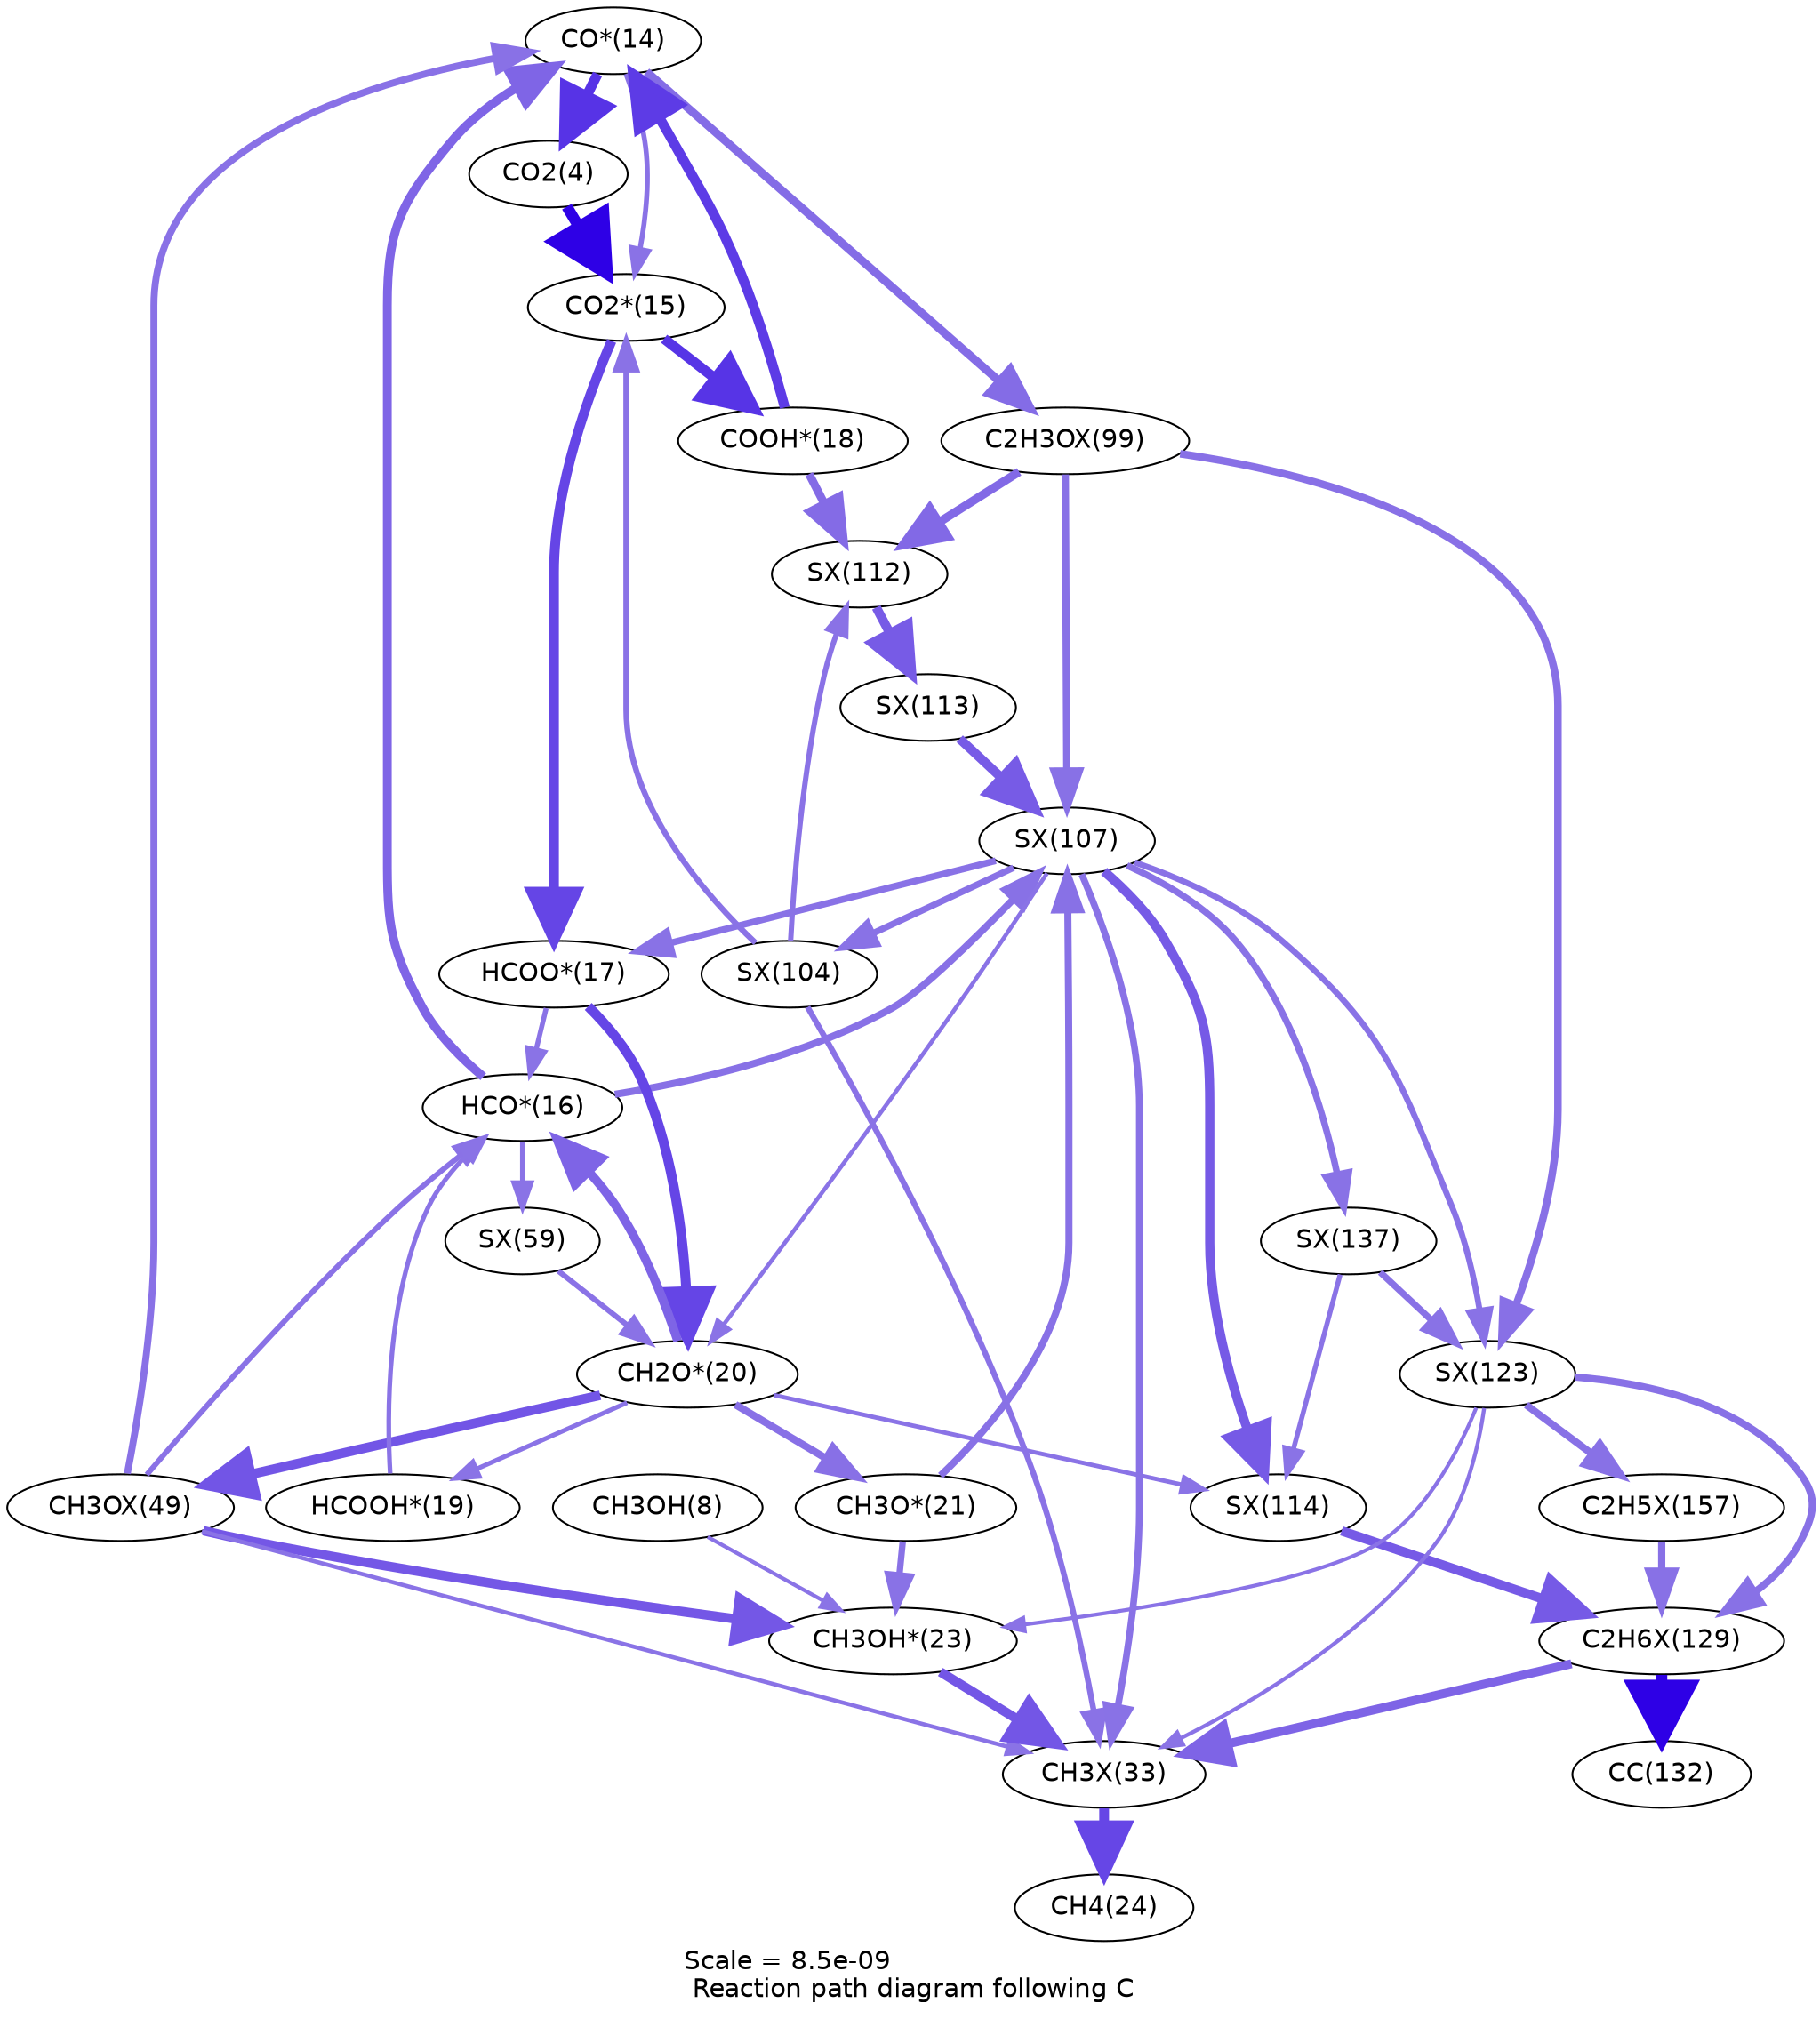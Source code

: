 digraph reaction_paths {
center=1;
s18 -> s4[fontname="Helvetica", penwidth=5.44, arrowsize=2.72, color="0.7, 0.775, 0.9"
];
s18 -> s19[fontname="Helvetica", penwidth=2.7, arrowsize=1.35, color="0.7, 0.501, 0.9"
];
s22 -> s18[fontname="Helvetica", penwidth=5.38, arrowsize=2.69, color="0.7, 0.741, 0.9"
];
s20 -> s18[fontname="Helvetica", penwidth=4.76, arrowsize=2.38, color="0.7, 0.558, 0.9"
];
s29 -> s18[fontname="Helvetica", penwidth=3.77, arrowsize=1.88, color="0.7, 0.506, 0.9"
];
s18 -> s31[fontname="Helvetica", penwidth=4.47, arrowsize=2.24, color="0.7, 0.53, 0.9"
];
s4 -> s19[fontname="Helvetica", penwidth=5.97, arrowsize=2.99, color="0.7, 1.44, 0.9"
];
s19 -> s21[fontname="Helvetica", penwidth=5.29, arrowsize=2.65, color="0.7, 0.697, 0.9"
];
s19 -> s22[fontname="Helvetica", penwidth=5.44, arrowsize=2.72, color="0.7, 0.773, 0.9"
];
s32 -> s19[fontname="Helvetica", penwidth=3.1, arrowsize=1.55, color="0.7, 0.501, 0.9"
];
s21 -> s24[fontname="Helvetica", penwidth=5.3, arrowsize=2.65, color="0.7, 0.7, 0.9"
];
s21 -> s20[fontname="Helvetica", penwidth=2.68, arrowsize=1.34, color="0.7, 0.5, 0.9"
];
s33 -> s21[fontname="Helvetica", penwidth=3.59, arrowsize=1.79, color="0.7, 0.504, 0.9"
];
s22 -> s34[fontname="Helvetica", penwidth=4.5, arrowsize=2.25, color="0.7, 0.532, 0.9"
];
s24 -> s23[fontname="Helvetica", penwidth=2.48, arrowsize=1.24, color="0.7, 0.5, 0.9"
];
s23 -> s20[fontname="Helvetica", penwidth=2.52, arrowsize=1.26, color="0.7, 0.5, 0.9"
];
s24 -> s25[fontname="Helvetica", penwidth=3.99, arrowsize=2, color="0.7, 0.51, 0.9"
];
s24 -> s20[fontname="Helvetica", penwidth=4.8, arrowsize=2.4, color="0.7, 0.563, 0.9"
];
s24 -> s29[fontname="Helvetica", penwidth=5.11, arrowsize=2.55, color="0.7, 0.627, 0.9"
];
s30 -> s24[fontname="Helvetica", penwidth=2.93, arrowsize=1.46, color="0.7, 0.501, 0.9"
];
s33 -> s24[fontname="Helvetica", penwidth=2.25, arrowsize=1.12, color="0.7, 0.5, 0.9"
];
s24 -> s36[fontname="Helvetica", penwidth=2.34, arrowsize=1.17, color="0.7, 0.5, 0.9"
];
s25 -> s27[fontname="Helvetica", penwidth=3.49, arrowsize=1.74, color="0.7, 0.503, 0.9"
];
s25 -> s33[fontname="Helvetica", penwidth=3.83, arrowsize=1.92, color="0.7, 0.507, 0.9"
];
s8 -> s27[fontname="Helvetica", penwidth=2.09, arrowsize=1.04, color="0.7, 0.5, 0.9"
];
s29 -> s27[fontname="Helvetica", penwidth=5.08, arrowsize=2.54, color="0.7, 0.62, 0.9"
];
s27 -> s28[fontname="Helvetica", penwidth=5.09, arrowsize=2.55, color="0.7, 0.624, 0.9"
];
s37 -> s27[fontname="Helvetica", penwidth=2.04, arrowsize=1.02, color="0.7, 0.5, 0.9"
];
s29 -> s20[fontname="Helvetica", penwidth=2.93, arrowsize=1.47, color="0.7, 0.501, 0.9"
];
s20 -> s30[fontname="Helvetica", penwidth=2.65, arrowsize=1.33, color="0.7, 0.5, 0.9"
];
s20 -> s33[fontname="Helvetica", penwidth=3.84, arrowsize=1.92, color="0.7, 0.507, 0.9"
];
s29 -> s28[fontname="Helvetica", penwidth=2.24, arrowsize=1.12, color="0.7, 0.5, 0.9"
];
s28 -> s10[fontname="Helvetica", penwidth=5.28, arrowsize=2.64, color="0.7, 0.692, 0.9"
];
s33 -> s28[fontname="Helvetica", penwidth=3.65, arrowsize=1.82, color="0.7, 0.504, 0.9"
];
s38 -> s28[fontname="Helvetica", penwidth=4.79, arrowsize=2.4, color="0.7, 0.562, 0.9"
];
s37 -> s28[fontname="Helvetica", penwidth=2.11, arrowsize=1.05, color="0.7, 0.5, 0.9"
];
s32 -> s28[fontname="Helvetica", penwidth=3.12, arrowsize=1.56, color="0.7, 0.501, 0.9"
];
s31 -> s33[fontname="Helvetica", penwidth=3.9, arrowsize=1.95, color="0.7, 0.508, 0.9"
];
s33 -> s39[fontname="Helvetica", penwidth=3.59, arrowsize=1.8, color="0.7, 0.504, 0.9"
];
s33 -> s36[fontname="Helvetica", penwidth=5.03, arrowsize=2.52, color="0.7, 0.608, 0.9"
];
s35 -> s33[fontname="Helvetica", penwidth=5.02, arrowsize=2.51, color="0.7, 0.604, 0.9"
];
s33 -> s37[fontname="Helvetica", penwidth=3.23, arrowsize=1.62, color="0.7, 0.502, 0.9"
];
s33 -> s32[fontname="Helvetica", penwidth=3.52, arrowsize=1.76, color="0.7, 0.503, 0.9"
];
s31 -> s34[fontname="Helvetica", penwidth=4.6, arrowsize=2.3, color="0.7, 0.54, 0.9"
];
s31 -> s37[fontname="Helvetica", penwidth=4.07, arrowsize=2.03, color="0.7, 0.512, 0.9"
];
s34 -> s35[fontname="Helvetica", penwidth=5.02, arrowsize=2.51, color="0.7, 0.604, 0.9"
];
s32 -> s34[fontname="Helvetica", penwidth=2.89, arrowsize=1.45, color="0.7, 0.501, 0.9"
];
s39 -> s36[fontname="Helvetica", penwidth=2.67, arrowsize=1.34, color="0.7, 0.5, 0.9"
];
s39 -> s37[fontname="Helvetica", penwidth=3.54, arrowsize=1.77, color="0.7, 0.503, 0.9"
];
s36 -> s38[fontname="Helvetica", penwidth=5.04, arrowsize=2.52, color="0.7, 0.609, 0.9"
];
s38 -> s12[fontname="Helvetica", penwidth=6, arrowsize=3, color="0.7, 1.5, 0.9"
];
s41 -> s38[fontname="Helvetica", penwidth=3.92, arrowsize=1.96, color="0.7, 0.508, 0.9"
];
s37 -> s38[fontname="Helvetica", penwidth=3.92, arrowsize=1.96, color="0.7, 0.508, 0.9"
];
s37 -> s41[fontname="Helvetica", penwidth=3.92, arrowsize=1.96, color="0.7, 0.508, 0.9"
];
s4 [ fontname="Helvetica", label="CO2(4)"];
s8 [ fontname="Helvetica", label="CH3OH(8)"];
s10 [ fontname="Helvetica", label="CH4(24)"];
s12 [ fontname="Helvetica", label="CC(132)"];
s18 [ fontname="Helvetica", label="CO*(14)"];
s19 [ fontname="Helvetica", label="CO2*(15)"];
s20 [ fontname="Helvetica", label="HCO*(16)"];
s21 [ fontname="Helvetica", label="HCOO*(17)"];
s22 [ fontname="Helvetica", label="COOH*(18)"];
s23 [ fontname="Helvetica", label="HCOOH*(19)"];
s24 [ fontname="Helvetica", label="CH2O*(20)"];
s25 [ fontname="Helvetica", label="CH3O*(21)"];
s27 [ fontname="Helvetica", label="CH3OH*(23)"];
s28 [ fontname="Helvetica", label="CH3X(33)"];
s29 [ fontname="Helvetica", label="CH3OX(49)"];
s30 [ fontname="Helvetica", label="SX(59)"];
s31 [ fontname="Helvetica", label="C2H3OX(99)"];
s32 [ fontname="Helvetica", label="SX(104)"];
s33 [ fontname="Helvetica", label="SX(107)"];
s34 [ fontname="Helvetica", label="SX(112)"];
s35 [ fontname="Helvetica", label="SX(113)"];
s36 [ fontname="Helvetica", label="SX(114)"];
s37 [ fontname="Helvetica", label="SX(123)"];
s38 [ fontname="Helvetica", label="C2H6X(129)"];
s39 [ fontname="Helvetica", label="SX(137)"];
s41 [ fontname="Helvetica", label="C2H5X(157)"];
 label = "Scale = 8.5e-09\l Reaction path diagram following C";
 fontname = "Helvetica";
}
